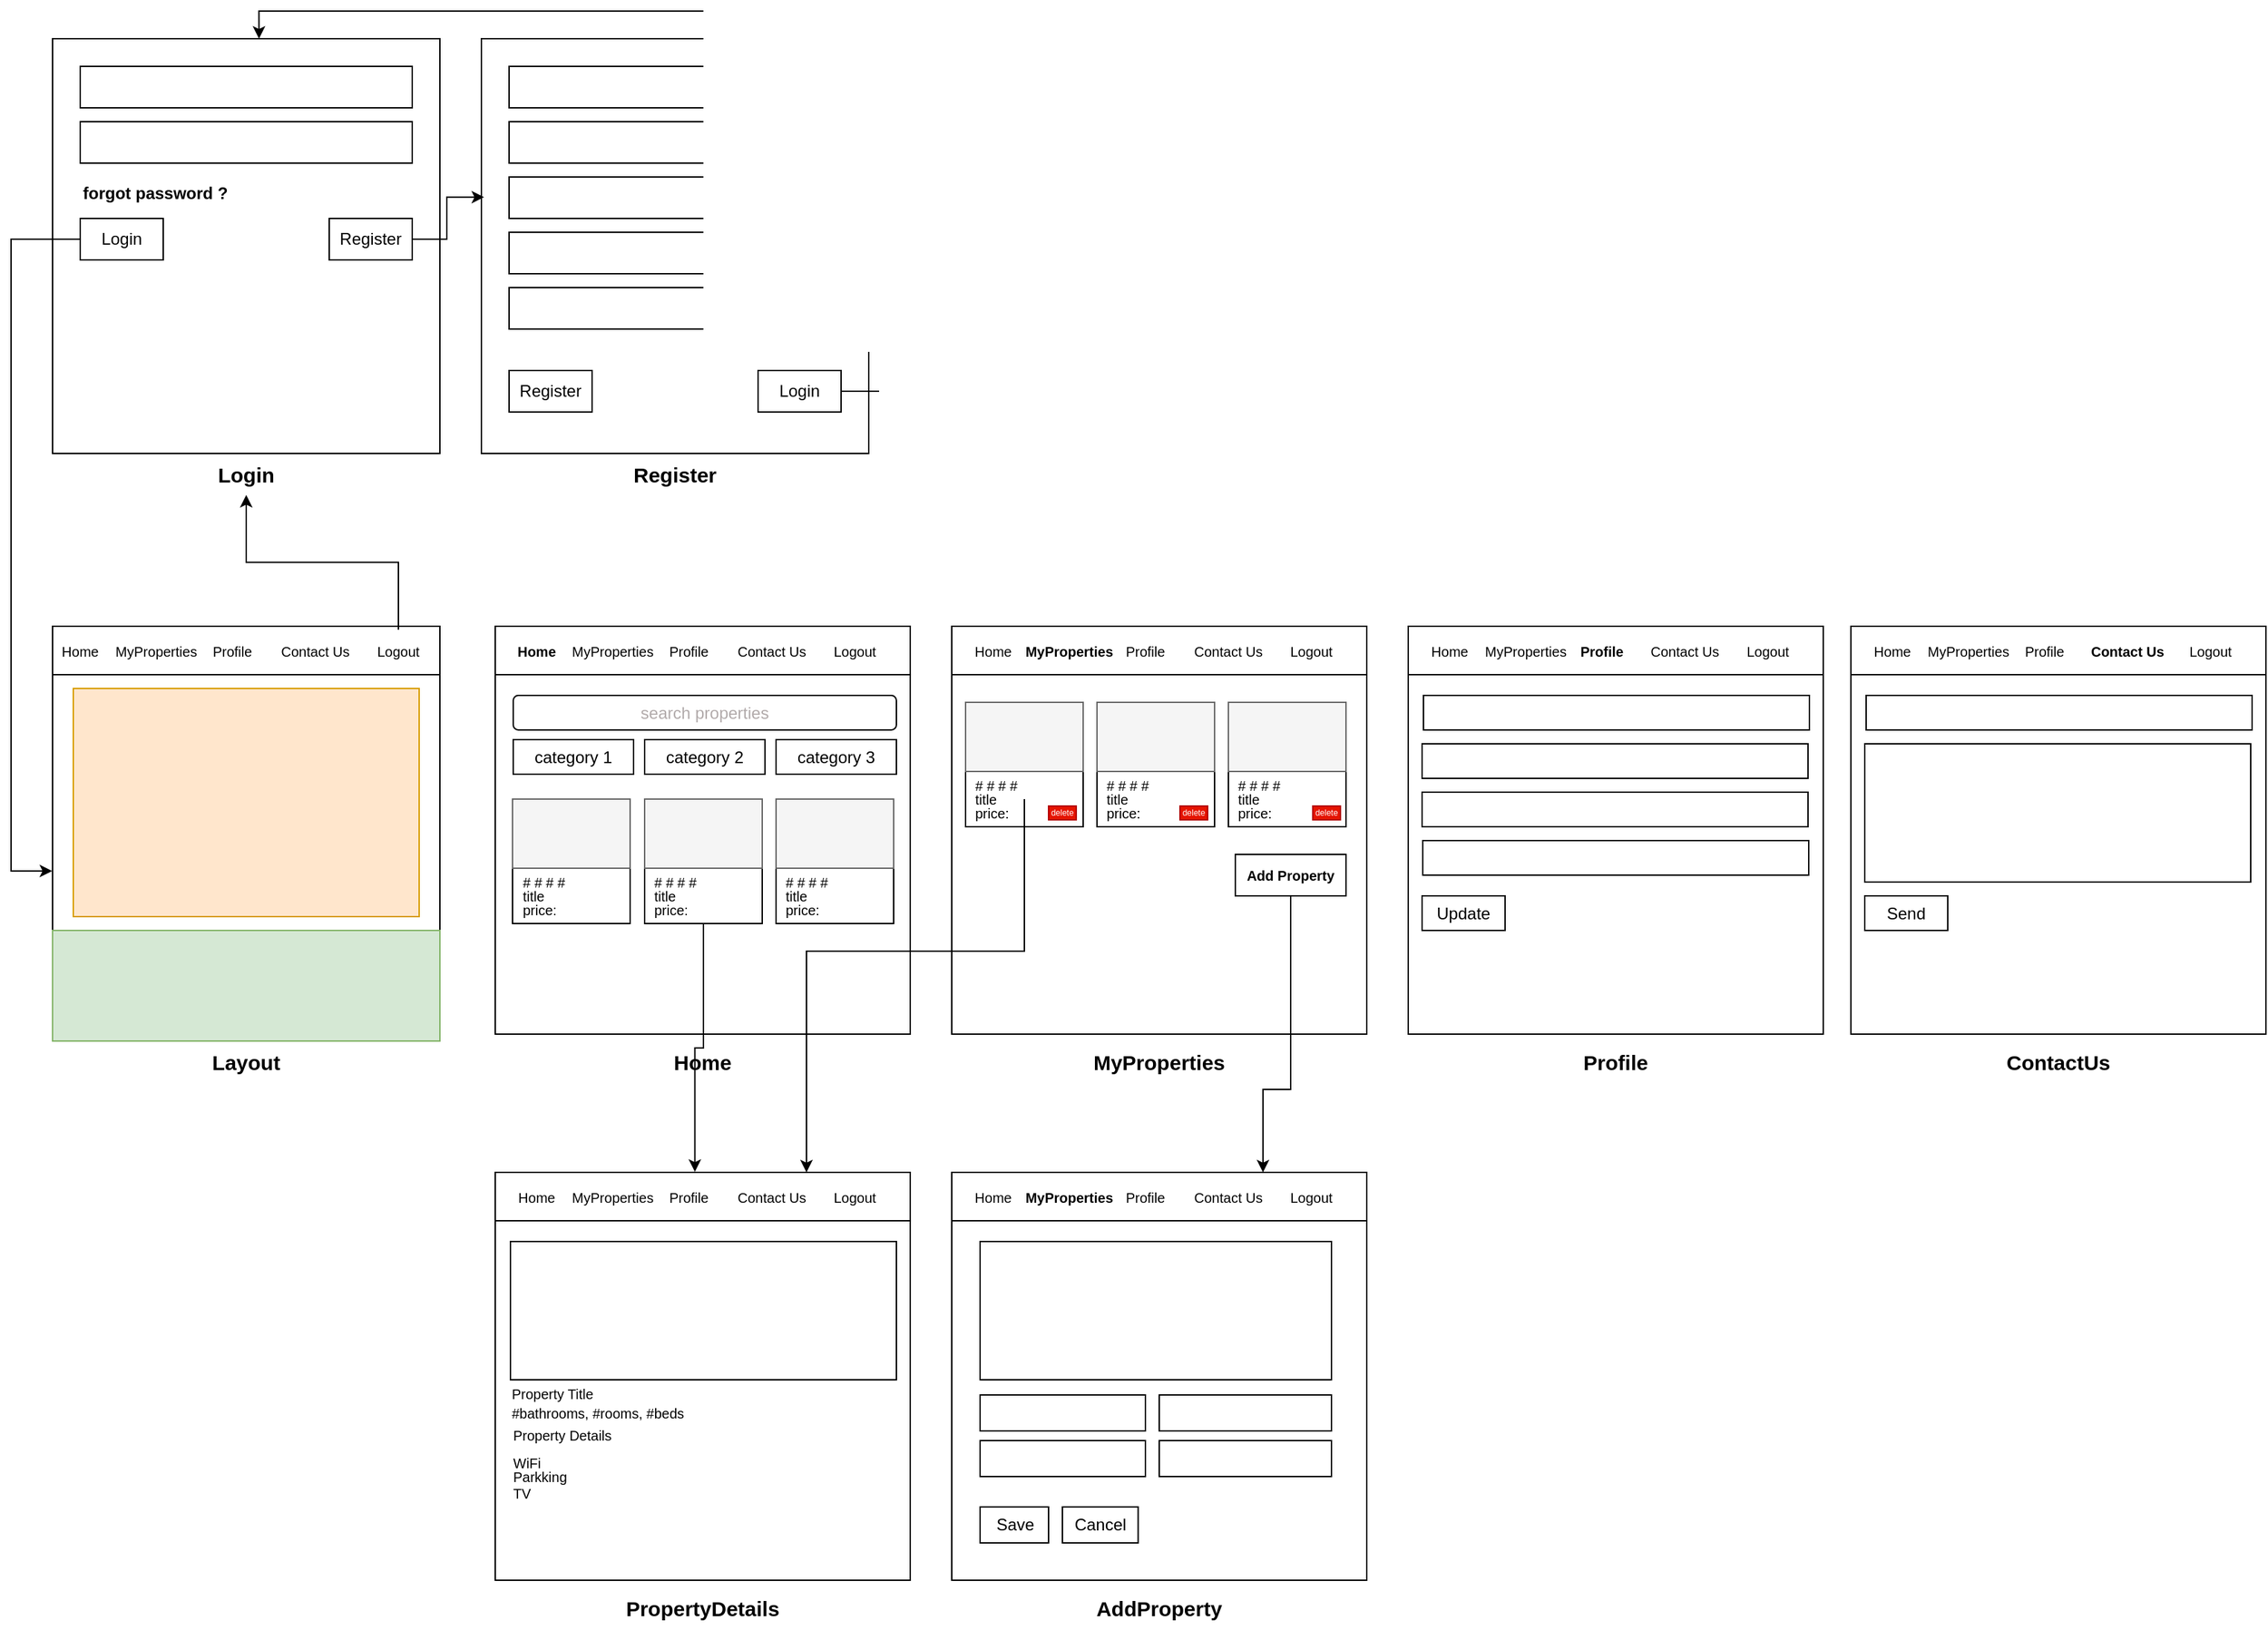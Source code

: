 <mxfile version="25.0.2" pages="2">
  <diagram name="Page-1" id="AyDpVEQpUYll-SA3fNU6">
    <mxGraphModel dx="2070" dy="1370" grid="1" gridSize="10" guides="1" tooltips="1" connect="1" arrows="1" fold="1" page="1" pageScale="1" pageWidth="827" pageHeight="1169" math="0" shadow="0">
      <root>
        <mxCell id="0" />
        <mxCell id="1" parent="0" />
        <mxCell id="_2L9ykSKTUBf5k1eID-E-1" value="" style="rounded=0;whiteSpace=wrap;html=1;" vertex="1" parent="1">
          <mxGeometry x="130" y="160" width="280" height="300" as="geometry" />
        </mxCell>
        <mxCell id="_2L9ykSKTUBf5k1eID-E-2" value="" style="rounded=0;whiteSpace=wrap;html=1;" vertex="1" parent="1">
          <mxGeometry x="150" y="180" width="240" height="30" as="geometry" />
        </mxCell>
        <mxCell id="_2L9ykSKTUBf5k1eID-E-3" value="" style="rounded=0;whiteSpace=wrap;html=1;" vertex="1" parent="1">
          <mxGeometry x="150" y="220" width="240" height="30" as="geometry" />
        </mxCell>
        <mxCell id="_2L9ykSKTUBf5k1eID-E-4" value="Login" style="rounded=0;whiteSpace=wrap;html=1;" vertex="1" parent="1">
          <mxGeometry x="150" y="290" width="60" height="30" as="geometry" />
        </mxCell>
        <mxCell id="_2L9ykSKTUBf5k1eID-E-5" value="Register" style="rounded=0;whiteSpace=wrap;html=1;" vertex="1" parent="1">
          <mxGeometry x="330" y="290" width="60" height="30" as="geometry" />
        </mxCell>
        <mxCell id="_2L9ykSKTUBf5k1eID-E-6" value="Login" style="text;html=1;align=center;verticalAlign=middle;whiteSpace=wrap;rounded=0;fontStyle=1;fontSize=15;" vertex="1" parent="1">
          <mxGeometry x="130" y="460" width="280" height="30" as="geometry" />
        </mxCell>
        <mxCell id="_2L9ykSKTUBf5k1eID-E-7" value="" style="rounded=0;whiteSpace=wrap;html=1;" vertex="1" parent="1">
          <mxGeometry x="440" y="160" width="280" height="300" as="geometry" />
        </mxCell>
        <mxCell id="_2L9ykSKTUBf5k1eID-E-8" value="" style="rounded=0;whiteSpace=wrap;html=1;" vertex="1" parent="1">
          <mxGeometry x="460" y="180" width="240" height="30" as="geometry" />
        </mxCell>
        <mxCell id="_2L9ykSKTUBf5k1eID-E-9" value="" style="rounded=0;whiteSpace=wrap;html=1;" vertex="1" parent="1">
          <mxGeometry x="460" y="220" width="240" height="30" as="geometry" />
        </mxCell>
        <mxCell id="_2L9ykSKTUBf5k1eID-E-10" value="Login" style="rounded=0;whiteSpace=wrap;html=1;" vertex="1" parent="1">
          <mxGeometry x="640" y="400" width="60" height="30" as="geometry" />
        </mxCell>
        <mxCell id="_2L9ykSKTUBf5k1eID-E-11" value="Register" style="rounded=0;whiteSpace=wrap;html=1;" vertex="1" parent="1">
          <mxGeometry x="460" y="400" width="60" height="30" as="geometry" />
        </mxCell>
        <mxCell id="_2L9ykSKTUBf5k1eID-E-12" value="Register" style="text;html=1;align=center;verticalAlign=middle;whiteSpace=wrap;rounded=0;fontStyle=1;fontSize=15;" vertex="1" parent="1">
          <mxGeometry x="440" y="460" width="280" height="30" as="geometry" />
        </mxCell>
        <mxCell id="_2L9ykSKTUBf5k1eID-E-13" value="" style="rounded=0;whiteSpace=wrap;html=1;" vertex="1" parent="1">
          <mxGeometry x="460" y="260" width="240" height="30" as="geometry" />
        </mxCell>
        <mxCell id="_2L9ykSKTUBf5k1eID-E-14" value="" style="rounded=0;whiteSpace=wrap;html=1;" vertex="1" parent="1">
          <mxGeometry x="460" y="300" width="240" height="30" as="geometry" />
        </mxCell>
        <mxCell id="_2L9ykSKTUBf5k1eID-E-15" value="" style="rounded=0;whiteSpace=wrap;html=1;" vertex="1" parent="1">
          <mxGeometry x="460" y="340" width="240" height="30" as="geometry" />
        </mxCell>
        <mxCell id="_2L9ykSKTUBf5k1eID-E-17" style="edgeStyle=orthogonalEdgeStyle;rounded=0;orthogonalLoop=1;jettySize=auto;html=1;entryX=0.007;entryY=0.382;entryDx=0;entryDy=0;entryPerimeter=0;" edge="1" parent="1" source="_2L9ykSKTUBf5k1eID-E-5" target="_2L9ykSKTUBf5k1eID-E-7">
          <mxGeometry relative="1" as="geometry" />
        </mxCell>
        <mxCell id="_2L9ykSKTUBf5k1eID-E-18" style="edgeStyle=orthogonalEdgeStyle;rounded=0;orthogonalLoop=1;jettySize=auto;html=1;entryX=0.533;entryY=0;entryDx=0;entryDy=0;entryPerimeter=0;" edge="1" parent="1" source="_2L9ykSKTUBf5k1eID-E-10" target="_2L9ykSKTUBf5k1eID-E-1">
          <mxGeometry relative="1" as="geometry">
            <Array as="points">
              <mxPoint x="750" y="415" />
              <mxPoint x="750" y="140" />
              <mxPoint x="279" y="140" />
            </Array>
          </mxGeometry>
        </mxCell>
        <mxCell id="_2L9ykSKTUBf5k1eID-E-21" value="" style="rounded=0;whiteSpace=wrap;html=1;" vertex="1" parent="1">
          <mxGeometry x="130" y="585" width="280" height="300" as="geometry" />
        </mxCell>
        <mxCell id="_2L9ykSKTUBf5k1eID-E-26" value="Layout" style="text;html=1;align=center;verticalAlign=middle;whiteSpace=wrap;rounded=0;fontStyle=1;fontSize=15;" vertex="1" parent="1">
          <mxGeometry x="130" y="885" width="280" height="30" as="geometry" />
        </mxCell>
        <mxCell id="_2L9ykSKTUBf5k1eID-E-27" value="" style="rounded=0;whiteSpace=wrap;html=1;" vertex="1" parent="1">
          <mxGeometry x="130" y="585" width="280" height="35" as="geometry" />
        </mxCell>
        <mxCell id="_2L9ykSKTUBf5k1eID-E-28" value="Home" style="text;html=1;align=center;verticalAlign=middle;whiteSpace=wrap;rounded=0;fontSize=10;" vertex="1" parent="1">
          <mxGeometry x="130" y="587.5" width="40" height="30" as="geometry" />
        </mxCell>
        <mxCell id="_2L9ykSKTUBf5k1eID-E-29" value="MyProperties" style="text;html=1;align=center;verticalAlign=middle;whiteSpace=wrap;rounded=0;fontSize=10;" vertex="1" parent="1">
          <mxGeometry x="170" y="587.5" width="70" height="30" as="geometry" />
        </mxCell>
        <mxCell id="_2L9ykSKTUBf5k1eID-E-30" value="Profile" style="text;html=1;align=center;verticalAlign=middle;whiteSpace=wrap;rounded=0;fontSize=10;" vertex="1" parent="1">
          <mxGeometry x="240" y="587.5" width="40" height="30" as="geometry" />
        </mxCell>
        <mxCell id="_2L9ykSKTUBf5k1eID-E-31" value="Contact Us" style="text;html=1;align=center;verticalAlign=middle;whiteSpace=wrap;rounded=0;fontSize=10;" vertex="1" parent="1">
          <mxGeometry x="290" y="587.5" width="60" height="30" as="geometry" />
        </mxCell>
        <mxCell id="_2L9ykSKTUBf5k1eID-E-193" style="edgeStyle=orthogonalEdgeStyle;rounded=0;orthogonalLoop=1;jettySize=auto;html=1;" edge="1" parent="1" source="_2L9ykSKTUBf5k1eID-E-32" target="_2L9ykSKTUBf5k1eID-E-6">
          <mxGeometry relative="1" as="geometry" />
        </mxCell>
        <mxCell id="_2L9ykSKTUBf5k1eID-E-32" value="Logout" style="text;html=1;align=center;verticalAlign=middle;whiteSpace=wrap;rounded=0;fontSize=10;" vertex="1" parent="1">
          <mxGeometry x="350" y="587.5" width="60" height="30" as="geometry" />
        </mxCell>
        <mxCell id="_2L9ykSKTUBf5k1eID-E-33" value="" style="rounded=0;whiteSpace=wrap;html=1;" vertex="1" parent="1">
          <mxGeometry x="450" y="587.5" width="300" height="292.5" as="geometry" />
        </mxCell>
        <mxCell id="_2L9ykSKTUBf5k1eID-E-34" value="Home" style="text;html=1;align=center;verticalAlign=middle;whiteSpace=wrap;rounded=0;fontStyle=1;fontSize=15;" vertex="1" parent="1">
          <mxGeometry x="450" y="885" width="300" height="30" as="geometry" />
        </mxCell>
        <mxCell id="_2L9ykSKTUBf5k1eID-E-35" value="" style="rounded=0;whiteSpace=wrap;html=1;" vertex="1" parent="1">
          <mxGeometry x="450" y="585" width="300" height="35" as="geometry" />
        </mxCell>
        <mxCell id="_2L9ykSKTUBf5k1eID-E-36" value="Home" style="text;html=1;align=center;verticalAlign=middle;whiteSpace=wrap;rounded=0;fontSize=10;fontStyle=1" vertex="1" parent="1">
          <mxGeometry x="460" y="587.5" width="40" height="30" as="geometry" />
        </mxCell>
        <mxCell id="_2L9ykSKTUBf5k1eID-E-37" value="MyProperties" style="text;html=1;align=center;verticalAlign=middle;whiteSpace=wrap;rounded=0;fontSize=10;" vertex="1" parent="1">
          <mxGeometry x="500" y="587.5" width="70" height="30" as="geometry" />
        </mxCell>
        <mxCell id="_2L9ykSKTUBf5k1eID-E-38" value="Profile" style="text;html=1;align=center;verticalAlign=middle;whiteSpace=wrap;rounded=0;fontSize=10;" vertex="1" parent="1">
          <mxGeometry x="570" y="587.5" width="40" height="30" as="geometry" />
        </mxCell>
        <mxCell id="_2L9ykSKTUBf5k1eID-E-39" value="Contact Us" style="text;html=1;align=center;verticalAlign=middle;whiteSpace=wrap;rounded=0;fontSize=10;" vertex="1" parent="1">
          <mxGeometry x="620" y="587.5" width="60" height="30" as="geometry" />
        </mxCell>
        <mxCell id="_2L9ykSKTUBf5k1eID-E-40" value="Logout" style="text;html=1;align=center;verticalAlign=middle;whiteSpace=wrap;rounded=0;fontSize=10;" vertex="1" parent="1">
          <mxGeometry x="680" y="587.5" width="60" height="30" as="geometry" />
        </mxCell>
        <mxCell id="_2L9ykSKTUBf5k1eID-E-51" value="" style="group" vertex="1" connectable="0" parent="1">
          <mxGeometry x="462.5" y="710" width="85" height="90" as="geometry" />
        </mxCell>
        <mxCell id="_2L9ykSKTUBf5k1eID-E-41" value="" style="rounded=0;whiteSpace=wrap;html=1;" vertex="1" parent="_2L9ykSKTUBf5k1eID-E-51">
          <mxGeometry width="85" height="90" as="geometry" />
        </mxCell>
        <mxCell id="_2L9ykSKTUBf5k1eID-E-42" value="" style="rounded=0;whiteSpace=wrap;html=1;fillColor=#f5f5f5;fontColor=#333333;strokeColor=#666666;" vertex="1" parent="_2L9ykSKTUBf5k1eID-E-51">
          <mxGeometry width="85" height="50" as="geometry" />
        </mxCell>
        <mxCell id="_2L9ykSKTUBf5k1eID-E-43" value="title" style="text;html=1;align=left;verticalAlign=middle;whiteSpace=wrap;rounded=0;fontSize=10;" vertex="1" parent="_2L9ykSKTUBf5k1eID-E-51">
          <mxGeometry x="5" y="60" width="75" height="20" as="geometry" />
        </mxCell>
        <mxCell id="_2L9ykSKTUBf5k1eID-E-44" value="price:&amp;nbsp;" style="text;html=1;align=left;verticalAlign=middle;whiteSpace=wrap;rounded=0;fontSize=10;" vertex="1" parent="_2L9ykSKTUBf5k1eID-E-51">
          <mxGeometry x="5" y="70" width="75" height="20" as="geometry" />
        </mxCell>
        <mxCell id="_2L9ykSKTUBf5k1eID-E-46" value="# # # #" style="text;html=1;align=left;verticalAlign=middle;whiteSpace=wrap;rounded=0;fontSize=10;" vertex="1" parent="_2L9ykSKTUBf5k1eID-E-51">
          <mxGeometry x="5" y="50" width="75" height="20" as="geometry" />
        </mxCell>
        <mxCell id="_2L9ykSKTUBf5k1eID-E-52" value="" style="group" vertex="1" connectable="0" parent="1">
          <mxGeometry x="558" y="710" width="85" height="90" as="geometry" />
        </mxCell>
        <mxCell id="_2L9ykSKTUBf5k1eID-E-53" value="" style="rounded=0;whiteSpace=wrap;html=1;" vertex="1" parent="_2L9ykSKTUBf5k1eID-E-52">
          <mxGeometry width="85" height="90" as="geometry" />
        </mxCell>
        <mxCell id="_2L9ykSKTUBf5k1eID-E-54" value="" style="rounded=0;whiteSpace=wrap;html=1;fillColor=#f5f5f5;fontColor=#333333;strokeColor=#666666;" vertex="1" parent="_2L9ykSKTUBf5k1eID-E-52">
          <mxGeometry width="85" height="50" as="geometry" />
        </mxCell>
        <mxCell id="_2L9ykSKTUBf5k1eID-E-55" value="title" style="text;html=1;align=left;verticalAlign=middle;whiteSpace=wrap;rounded=0;fontSize=10;" vertex="1" parent="_2L9ykSKTUBf5k1eID-E-52">
          <mxGeometry x="5" y="60" width="75" height="20" as="geometry" />
        </mxCell>
        <mxCell id="_2L9ykSKTUBf5k1eID-E-56" value="price:&amp;nbsp;" style="text;html=1;align=left;verticalAlign=middle;whiteSpace=wrap;rounded=0;fontSize=10;" vertex="1" parent="_2L9ykSKTUBf5k1eID-E-52">
          <mxGeometry x="5" y="70" width="75" height="20" as="geometry" />
        </mxCell>
        <mxCell id="_2L9ykSKTUBf5k1eID-E-57" value="# # # #" style="text;html=1;align=left;verticalAlign=middle;whiteSpace=wrap;rounded=0;fontSize=10;" vertex="1" parent="_2L9ykSKTUBf5k1eID-E-52">
          <mxGeometry x="5" y="50" width="75" height="20" as="geometry" />
        </mxCell>
        <mxCell id="_2L9ykSKTUBf5k1eID-E-58" value="" style="group" vertex="1" connectable="0" parent="1">
          <mxGeometry x="653" y="710" width="85" height="90" as="geometry" />
        </mxCell>
        <mxCell id="_2L9ykSKTUBf5k1eID-E-59" value="" style="rounded=0;whiteSpace=wrap;html=1;" vertex="1" parent="_2L9ykSKTUBf5k1eID-E-58">
          <mxGeometry width="85" height="90" as="geometry" />
        </mxCell>
        <mxCell id="_2L9ykSKTUBf5k1eID-E-60" value="" style="rounded=0;whiteSpace=wrap;html=1;fillColor=#f5f5f5;fontColor=#333333;strokeColor=#666666;" vertex="1" parent="_2L9ykSKTUBf5k1eID-E-58">
          <mxGeometry width="85" height="50" as="geometry" />
        </mxCell>
        <mxCell id="_2L9ykSKTUBf5k1eID-E-61" value="title" style="text;html=1;align=left;verticalAlign=middle;whiteSpace=wrap;rounded=0;fontSize=10;" vertex="1" parent="_2L9ykSKTUBf5k1eID-E-58">
          <mxGeometry x="5" y="60" width="75" height="20" as="geometry" />
        </mxCell>
        <mxCell id="_2L9ykSKTUBf5k1eID-E-62" value="price:&amp;nbsp;" style="text;html=1;align=left;verticalAlign=middle;whiteSpace=wrap;rounded=0;fontSize=10;" vertex="1" parent="_2L9ykSKTUBf5k1eID-E-58">
          <mxGeometry x="5" y="70" width="75" height="20" as="geometry" />
        </mxCell>
        <mxCell id="_2L9ykSKTUBf5k1eID-E-63" value="# # # #" style="text;html=1;align=left;verticalAlign=middle;whiteSpace=wrap;rounded=0;fontSize=10;" vertex="1" parent="_2L9ykSKTUBf5k1eID-E-58">
          <mxGeometry x="5" y="50" width="75" height="20" as="geometry" />
        </mxCell>
        <mxCell id="_2L9ykSKTUBf5k1eID-E-64" value="" style="rounded=0;whiteSpace=wrap;html=1;" vertex="1" parent="1">
          <mxGeometry x="780" y="587.5" width="300" height="292.5" as="geometry" />
        </mxCell>
        <mxCell id="_2L9ykSKTUBf5k1eID-E-65" value="MyProperties" style="text;html=1;align=center;verticalAlign=middle;whiteSpace=wrap;rounded=0;fontStyle=1;fontSize=15;" vertex="1" parent="1">
          <mxGeometry x="780" y="885" width="300" height="30" as="geometry" />
        </mxCell>
        <mxCell id="_2L9ykSKTUBf5k1eID-E-66" value="" style="rounded=0;whiteSpace=wrap;html=1;" vertex="1" parent="1">
          <mxGeometry x="780" y="585" width="300" height="35" as="geometry" />
        </mxCell>
        <mxCell id="_2L9ykSKTUBf5k1eID-E-67" value="Home" style="text;html=1;align=center;verticalAlign=middle;whiteSpace=wrap;rounded=0;fontSize=10;fontStyle=0" vertex="1" parent="1">
          <mxGeometry x="790" y="587.5" width="40" height="30" as="geometry" />
        </mxCell>
        <mxCell id="_2L9ykSKTUBf5k1eID-E-68" value="MyProperties" style="text;html=1;align=center;verticalAlign=middle;whiteSpace=wrap;rounded=0;fontSize=10;fontStyle=1" vertex="1" parent="1">
          <mxGeometry x="830" y="587.5" width="70" height="30" as="geometry" />
        </mxCell>
        <mxCell id="_2L9ykSKTUBf5k1eID-E-69" value="Profile" style="text;html=1;align=center;verticalAlign=middle;whiteSpace=wrap;rounded=0;fontSize=10;" vertex="1" parent="1">
          <mxGeometry x="900" y="587.5" width="40" height="30" as="geometry" />
        </mxCell>
        <mxCell id="_2L9ykSKTUBf5k1eID-E-70" value="Contact Us" style="text;html=1;align=center;verticalAlign=middle;whiteSpace=wrap;rounded=0;fontSize=10;" vertex="1" parent="1">
          <mxGeometry x="950" y="587.5" width="60" height="30" as="geometry" />
        </mxCell>
        <mxCell id="_2L9ykSKTUBf5k1eID-E-71" value="Logout" style="text;html=1;align=center;verticalAlign=middle;whiteSpace=wrap;rounded=0;fontSize=10;" vertex="1" parent="1">
          <mxGeometry x="1010" y="587.5" width="60" height="30" as="geometry" />
        </mxCell>
        <mxCell id="_2L9ykSKTUBf5k1eID-E-72" value="" style="group" vertex="1" connectable="0" parent="1">
          <mxGeometry x="790" y="640" width="85" height="90" as="geometry" />
        </mxCell>
        <mxCell id="_2L9ykSKTUBf5k1eID-E-73" value="" style="rounded=0;whiteSpace=wrap;html=1;" vertex="1" parent="_2L9ykSKTUBf5k1eID-E-72">
          <mxGeometry width="85" height="90" as="geometry" />
        </mxCell>
        <mxCell id="_2L9ykSKTUBf5k1eID-E-74" value="" style="rounded=0;whiteSpace=wrap;html=1;fillColor=#f5f5f5;fontColor=#333333;strokeColor=#666666;" vertex="1" parent="_2L9ykSKTUBf5k1eID-E-72">
          <mxGeometry width="85" height="50" as="geometry" />
        </mxCell>
        <mxCell id="_2L9ykSKTUBf5k1eID-E-75" value="title" style="text;html=1;align=left;verticalAlign=middle;whiteSpace=wrap;rounded=0;fontSize=10;" vertex="1" parent="_2L9ykSKTUBf5k1eID-E-72">
          <mxGeometry x="5" y="60" width="75" height="20" as="geometry" />
        </mxCell>
        <mxCell id="_2L9ykSKTUBf5k1eID-E-76" value="price:&amp;nbsp;" style="text;html=1;align=left;verticalAlign=middle;whiteSpace=wrap;rounded=0;fontSize=10;" vertex="1" parent="_2L9ykSKTUBf5k1eID-E-72">
          <mxGeometry x="5" y="70" width="75" height="20" as="geometry" />
        </mxCell>
        <mxCell id="_2L9ykSKTUBf5k1eID-E-77" value="# # # #" style="text;html=1;align=left;verticalAlign=middle;whiteSpace=wrap;rounded=0;fontSize=10;" vertex="1" parent="_2L9ykSKTUBf5k1eID-E-72">
          <mxGeometry x="5" y="50" width="75" height="20" as="geometry" />
        </mxCell>
        <mxCell id="_2L9ykSKTUBf5k1eID-E-197" value="delete" style="rounded=0;whiteSpace=wrap;html=1;fillColor=#e51400;fontColor=#ffffff;strokeColor=#B20000;fontSize=6;" vertex="1" parent="_2L9ykSKTUBf5k1eID-E-72">
          <mxGeometry x="60" y="75" width="20" height="10" as="geometry" />
        </mxCell>
        <mxCell id="_2L9ykSKTUBf5k1eID-E-78" value="" style="group" vertex="1" connectable="0" parent="1">
          <mxGeometry x="885" y="640" width="85" height="90" as="geometry" />
        </mxCell>
        <mxCell id="_2L9ykSKTUBf5k1eID-E-79" value="" style="rounded=0;whiteSpace=wrap;html=1;" vertex="1" parent="_2L9ykSKTUBf5k1eID-E-78">
          <mxGeometry width="85" height="90" as="geometry" />
        </mxCell>
        <mxCell id="_2L9ykSKTUBf5k1eID-E-80" value="" style="rounded=0;whiteSpace=wrap;html=1;fillColor=#f5f5f5;fontColor=#333333;strokeColor=#666666;" vertex="1" parent="_2L9ykSKTUBf5k1eID-E-78">
          <mxGeometry width="85" height="50" as="geometry" />
        </mxCell>
        <mxCell id="_2L9ykSKTUBf5k1eID-E-81" value="title" style="text;html=1;align=left;verticalAlign=middle;whiteSpace=wrap;rounded=0;fontSize=10;" vertex="1" parent="_2L9ykSKTUBf5k1eID-E-78">
          <mxGeometry x="5" y="60" width="75" height="20" as="geometry" />
        </mxCell>
        <mxCell id="_2L9ykSKTUBf5k1eID-E-82" value="price:&amp;nbsp;" style="text;html=1;align=left;verticalAlign=middle;whiteSpace=wrap;rounded=0;fontSize=10;" vertex="1" parent="_2L9ykSKTUBf5k1eID-E-78">
          <mxGeometry x="5" y="70" width="75" height="20" as="geometry" />
        </mxCell>
        <mxCell id="_2L9ykSKTUBf5k1eID-E-83" value="# # # #" style="text;html=1;align=left;verticalAlign=middle;whiteSpace=wrap;rounded=0;fontSize=10;" vertex="1" parent="_2L9ykSKTUBf5k1eID-E-78">
          <mxGeometry x="5" y="50" width="75" height="20" as="geometry" />
        </mxCell>
        <mxCell id="_2L9ykSKTUBf5k1eID-E-198" value="delete" style="rounded=0;whiteSpace=wrap;html=1;fillColor=#e51400;fontColor=#ffffff;strokeColor=#B20000;fontSize=6;" vertex="1" parent="_2L9ykSKTUBf5k1eID-E-78">
          <mxGeometry x="60" y="75" width="20" height="10" as="geometry" />
        </mxCell>
        <mxCell id="_2L9ykSKTUBf5k1eID-E-84" value="" style="group" vertex="1" connectable="0" parent="1">
          <mxGeometry x="980" y="640" width="85" height="90" as="geometry" />
        </mxCell>
        <mxCell id="_2L9ykSKTUBf5k1eID-E-85" value="" style="rounded=0;whiteSpace=wrap;html=1;" vertex="1" parent="_2L9ykSKTUBf5k1eID-E-84">
          <mxGeometry width="85" height="90" as="geometry" />
        </mxCell>
        <mxCell id="_2L9ykSKTUBf5k1eID-E-86" value="" style="rounded=0;whiteSpace=wrap;html=1;fillColor=#f5f5f5;fontColor=#333333;strokeColor=#666666;" vertex="1" parent="_2L9ykSKTUBf5k1eID-E-84">
          <mxGeometry width="85" height="50" as="geometry" />
        </mxCell>
        <mxCell id="_2L9ykSKTUBf5k1eID-E-87" value="title" style="text;html=1;align=left;verticalAlign=middle;whiteSpace=wrap;rounded=0;fontSize=10;" vertex="1" parent="_2L9ykSKTUBf5k1eID-E-84">
          <mxGeometry x="5" y="60" width="75" height="20" as="geometry" />
        </mxCell>
        <mxCell id="_2L9ykSKTUBf5k1eID-E-88" value="price:&amp;nbsp;" style="text;html=1;align=left;verticalAlign=middle;whiteSpace=wrap;rounded=0;fontSize=10;" vertex="1" parent="_2L9ykSKTUBf5k1eID-E-84">
          <mxGeometry x="5" y="70" width="75" height="20" as="geometry" />
        </mxCell>
        <mxCell id="_2L9ykSKTUBf5k1eID-E-89" value="# # # #" style="text;html=1;align=left;verticalAlign=middle;whiteSpace=wrap;rounded=0;fontSize=10;" vertex="1" parent="_2L9ykSKTUBf5k1eID-E-84">
          <mxGeometry x="5" y="50" width="75" height="20" as="geometry" />
        </mxCell>
        <mxCell id="_2L9ykSKTUBf5k1eID-E-199" value="delete" style="rounded=0;whiteSpace=wrap;html=1;fillColor=#e51400;fontColor=#ffffff;strokeColor=#B20000;fontSize=6;" vertex="1" parent="_2L9ykSKTUBf5k1eID-E-84">
          <mxGeometry x="61" y="75" width="20" height="10" as="geometry" />
        </mxCell>
        <mxCell id="_2L9ykSKTUBf5k1eID-E-191" style="edgeStyle=orthogonalEdgeStyle;rounded=0;orthogonalLoop=1;jettySize=auto;html=1;entryX=0.75;entryY=0;entryDx=0;entryDy=0;" edge="1" parent="1" source="_2L9ykSKTUBf5k1eID-E-90" target="_2L9ykSKTUBf5k1eID-E-156">
          <mxGeometry relative="1" as="geometry">
            <Array as="points">
              <mxPoint x="1025" y="920" />
              <mxPoint x="1005" y="920" />
            </Array>
          </mxGeometry>
        </mxCell>
        <mxCell id="_2L9ykSKTUBf5k1eID-E-90" value="Add Property" style="rounded=0;whiteSpace=wrap;html=1;fontStyle=1;fontSize=10;" vertex="1" parent="1">
          <mxGeometry x="985" y="750" width="80" height="30" as="geometry" />
        </mxCell>
        <mxCell id="_2L9ykSKTUBf5k1eID-E-91" value="" style="rounded=0;whiteSpace=wrap;html=1;" vertex="1" parent="1">
          <mxGeometry x="1110" y="587.5" width="300" height="292.5" as="geometry" />
        </mxCell>
        <mxCell id="_2L9ykSKTUBf5k1eID-E-92" value="Profile" style="text;html=1;align=center;verticalAlign=middle;whiteSpace=wrap;rounded=0;fontStyle=1;fontSize=15;" vertex="1" parent="1">
          <mxGeometry x="1110" y="885" width="300" height="30" as="geometry" />
        </mxCell>
        <mxCell id="_2L9ykSKTUBf5k1eID-E-93" value="" style="rounded=0;whiteSpace=wrap;html=1;" vertex="1" parent="1">
          <mxGeometry x="1110" y="585" width="300" height="35" as="geometry" />
        </mxCell>
        <mxCell id="_2L9ykSKTUBf5k1eID-E-94" value="Home" style="text;html=1;align=center;verticalAlign=middle;whiteSpace=wrap;rounded=0;fontSize=10;fontStyle=0" vertex="1" parent="1">
          <mxGeometry x="1120" y="587.5" width="40" height="30" as="geometry" />
        </mxCell>
        <mxCell id="_2L9ykSKTUBf5k1eID-E-95" value="MyProperties" style="text;html=1;align=center;verticalAlign=middle;whiteSpace=wrap;rounded=0;fontSize=10;" vertex="1" parent="1">
          <mxGeometry x="1160" y="587.5" width="70" height="30" as="geometry" />
        </mxCell>
        <mxCell id="_2L9ykSKTUBf5k1eID-E-96" value="Profile" style="text;html=1;align=center;verticalAlign=middle;whiteSpace=wrap;rounded=0;fontSize=10;fontStyle=1" vertex="1" parent="1">
          <mxGeometry x="1230" y="587.5" width="40" height="30" as="geometry" />
        </mxCell>
        <mxCell id="_2L9ykSKTUBf5k1eID-E-97" value="Contact Us" style="text;html=1;align=center;verticalAlign=middle;whiteSpace=wrap;rounded=0;fontSize=10;" vertex="1" parent="1">
          <mxGeometry x="1280" y="587.5" width="60" height="30" as="geometry" />
        </mxCell>
        <mxCell id="_2L9ykSKTUBf5k1eID-E-98" value="Logout" style="text;html=1;align=center;verticalAlign=middle;whiteSpace=wrap;rounded=0;fontSize=10;" vertex="1" parent="1">
          <mxGeometry x="1340" y="587.5" width="60" height="30" as="geometry" />
        </mxCell>
        <mxCell id="_2L9ykSKTUBf5k1eID-E-117" value="" style="rounded=0;whiteSpace=wrap;html=1;" vertex="1" parent="1">
          <mxGeometry x="1121" y="635" width="279" height="25" as="geometry" />
        </mxCell>
        <mxCell id="_2L9ykSKTUBf5k1eID-E-118" value="" style="rounded=0;whiteSpace=wrap;html=1;" vertex="1" parent="1">
          <mxGeometry x="1120" y="670" width="279" height="25" as="geometry" />
        </mxCell>
        <mxCell id="_2L9ykSKTUBf5k1eID-E-119" value="" style="rounded=0;whiteSpace=wrap;html=1;" vertex="1" parent="1">
          <mxGeometry x="1120" y="705" width="279" height="25" as="geometry" />
        </mxCell>
        <mxCell id="_2L9ykSKTUBf5k1eID-E-120" value="" style="rounded=0;whiteSpace=wrap;html=1;" vertex="1" parent="1">
          <mxGeometry x="1120.5" y="740" width="279" height="25" as="geometry" />
        </mxCell>
        <mxCell id="_2L9ykSKTUBf5k1eID-E-121" value="Update" style="rounded=0;whiteSpace=wrap;html=1;" vertex="1" parent="1">
          <mxGeometry x="1120" y="780" width="60" height="25" as="geometry" />
        </mxCell>
        <mxCell id="_2L9ykSKTUBf5k1eID-E-122" value="" style="rounded=0;whiteSpace=wrap;html=1;" vertex="1" parent="1">
          <mxGeometry x="1430" y="587.5" width="300" height="292.5" as="geometry" />
        </mxCell>
        <mxCell id="_2L9ykSKTUBf5k1eID-E-123" value="ContactUs" style="text;html=1;align=center;verticalAlign=middle;whiteSpace=wrap;rounded=0;fontStyle=1;fontSize=15;" vertex="1" parent="1">
          <mxGeometry x="1430" y="885" width="300" height="30" as="geometry" />
        </mxCell>
        <mxCell id="_2L9ykSKTUBf5k1eID-E-124" value="" style="rounded=0;whiteSpace=wrap;html=1;" vertex="1" parent="1">
          <mxGeometry x="1430" y="585" width="300" height="35" as="geometry" />
        </mxCell>
        <mxCell id="_2L9ykSKTUBf5k1eID-E-125" value="Home" style="text;html=1;align=center;verticalAlign=middle;whiteSpace=wrap;rounded=0;fontSize=10;fontStyle=0" vertex="1" parent="1">
          <mxGeometry x="1440" y="587.5" width="40" height="30" as="geometry" />
        </mxCell>
        <mxCell id="_2L9ykSKTUBf5k1eID-E-126" value="MyProperties" style="text;html=1;align=center;verticalAlign=middle;whiteSpace=wrap;rounded=0;fontSize=10;" vertex="1" parent="1">
          <mxGeometry x="1480" y="587.5" width="70" height="30" as="geometry" />
        </mxCell>
        <mxCell id="_2L9ykSKTUBf5k1eID-E-127" value="Profile" style="text;html=1;align=center;verticalAlign=middle;whiteSpace=wrap;rounded=0;fontSize=10;fontStyle=0" vertex="1" parent="1">
          <mxGeometry x="1550" y="587.5" width="40" height="30" as="geometry" />
        </mxCell>
        <mxCell id="_2L9ykSKTUBf5k1eID-E-128" value="Contact Us" style="text;html=1;align=center;verticalAlign=middle;whiteSpace=wrap;rounded=0;fontSize=10;fontStyle=1" vertex="1" parent="1">
          <mxGeometry x="1600" y="587.5" width="60" height="30" as="geometry" />
        </mxCell>
        <mxCell id="_2L9ykSKTUBf5k1eID-E-129" value="Logout" style="text;html=1;align=center;verticalAlign=middle;whiteSpace=wrap;rounded=0;fontSize=10;" vertex="1" parent="1">
          <mxGeometry x="1660" y="587.5" width="60" height="30" as="geometry" />
        </mxCell>
        <mxCell id="_2L9ykSKTUBf5k1eID-E-130" value="" style="rounded=0;whiteSpace=wrap;html=1;" vertex="1" parent="1">
          <mxGeometry x="1441" y="635" width="279" height="25" as="geometry" />
        </mxCell>
        <mxCell id="_2L9ykSKTUBf5k1eID-E-131" value="" style="rounded=0;whiteSpace=wrap;html=1;" vertex="1" parent="1">
          <mxGeometry x="1440" y="670" width="279" height="100" as="geometry" />
        </mxCell>
        <mxCell id="_2L9ykSKTUBf5k1eID-E-134" value="Send" style="rounded=0;whiteSpace=wrap;html=1;" vertex="1" parent="1">
          <mxGeometry x="1440" y="780" width="60" height="25" as="geometry" />
        </mxCell>
        <mxCell id="_2L9ykSKTUBf5k1eID-E-135" value="" style="rounded=0;whiteSpace=wrap;html=1;" vertex="1" parent="1">
          <mxGeometry x="450" y="982.5" width="300" height="292.5" as="geometry" />
        </mxCell>
        <mxCell id="_2L9ykSKTUBf5k1eID-E-136" value="PropertyDetails" style="text;html=1;align=center;verticalAlign=middle;whiteSpace=wrap;rounded=0;fontStyle=1;fontSize=15;" vertex="1" parent="1">
          <mxGeometry x="450" y="1280" width="300" height="30" as="geometry" />
        </mxCell>
        <mxCell id="_2L9ykSKTUBf5k1eID-E-137" value="" style="rounded=0;whiteSpace=wrap;html=1;" vertex="1" parent="1">
          <mxGeometry x="450" y="980" width="300" height="35" as="geometry" />
        </mxCell>
        <mxCell id="_2L9ykSKTUBf5k1eID-E-138" value="Home" style="text;html=1;align=center;verticalAlign=middle;whiteSpace=wrap;rounded=0;fontSize=10;fontStyle=0" vertex="1" parent="1">
          <mxGeometry x="460" y="982.5" width="40" height="30" as="geometry" />
        </mxCell>
        <mxCell id="_2L9ykSKTUBf5k1eID-E-139" value="MyProperties" style="text;html=1;align=center;verticalAlign=middle;whiteSpace=wrap;rounded=0;fontSize=10;" vertex="1" parent="1">
          <mxGeometry x="500" y="982.5" width="70" height="30" as="geometry" />
        </mxCell>
        <mxCell id="_2L9ykSKTUBf5k1eID-E-140" value="Profile" style="text;html=1;align=center;verticalAlign=middle;whiteSpace=wrap;rounded=0;fontSize=10;fontStyle=0" vertex="1" parent="1">
          <mxGeometry x="570" y="982.5" width="40" height="30" as="geometry" />
        </mxCell>
        <mxCell id="_2L9ykSKTUBf5k1eID-E-141" value="Contact Us" style="text;html=1;align=center;verticalAlign=middle;whiteSpace=wrap;rounded=0;fontSize=10;" vertex="1" parent="1">
          <mxGeometry x="620" y="982.5" width="60" height="30" as="geometry" />
        </mxCell>
        <mxCell id="_2L9ykSKTUBf5k1eID-E-142" value="Logout" style="text;html=1;align=center;verticalAlign=middle;whiteSpace=wrap;rounded=0;fontSize=10;" vertex="1" parent="1">
          <mxGeometry x="680" y="982.5" width="60" height="30" as="geometry" />
        </mxCell>
        <mxCell id="_2L9ykSKTUBf5k1eID-E-143" value="" style="rounded=0;whiteSpace=wrap;html=1;" vertex="1" parent="1">
          <mxGeometry x="461" y="1030" width="279" height="100" as="geometry" />
        </mxCell>
        <mxCell id="_2L9ykSKTUBf5k1eID-E-148" value="Property Title" style="text;html=1;align=left;verticalAlign=middle;whiteSpace=wrap;rounded=0;fontSize=10;fontStyle=0" vertex="1" parent="1">
          <mxGeometry x="460" y="1130" width="280" height="20" as="geometry" />
        </mxCell>
        <mxCell id="_2L9ykSKTUBf5k1eID-E-149" value="#bathrooms, #rooms, #beds" style="text;html=1;align=left;verticalAlign=middle;whiteSpace=wrap;rounded=0;fontSize=10;fontStyle=0" vertex="1" parent="1">
          <mxGeometry x="459.5" y="1144" width="280" height="20" as="geometry" />
        </mxCell>
        <mxCell id="_2L9ykSKTUBf5k1eID-E-150" value="Property Details" style="text;html=1;align=left;verticalAlign=middle;whiteSpace=wrap;rounded=0;fontSize=10;fontStyle=0" vertex="1" parent="1">
          <mxGeometry x="461" y="1160" width="280" height="20" as="geometry" />
        </mxCell>
        <mxCell id="_2L9ykSKTUBf5k1eID-E-151" value="WiFi" style="text;html=1;align=left;verticalAlign=middle;whiteSpace=wrap;rounded=0;fontSize=10;fontStyle=0" vertex="1" parent="1">
          <mxGeometry x="461" y="1180" width="39" height="20" as="geometry" />
        </mxCell>
        <mxCell id="_2L9ykSKTUBf5k1eID-E-152" value="Parkking" style="text;html=1;align=left;verticalAlign=middle;whiteSpace=wrap;rounded=0;fontSize=10;fontStyle=0" vertex="1" parent="1">
          <mxGeometry x="461" y="1190" width="39" height="20" as="geometry" />
        </mxCell>
        <mxCell id="_2L9ykSKTUBf5k1eID-E-153" value="TV" style="text;html=1;align=left;verticalAlign=middle;whiteSpace=wrap;rounded=0;fontSize=10;fontStyle=0" vertex="1" parent="1">
          <mxGeometry x="460.5" y="1202" width="39" height="20" as="geometry" />
        </mxCell>
        <mxCell id="_2L9ykSKTUBf5k1eID-E-154" value="" style="rounded=0;whiteSpace=wrap;html=1;" vertex="1" parent="1">
          <mxGeometry x="780" y="982.5" width="300" height="292.5" as="geometry" />
        </mxCell>
        <mxCell id="_2L9ykSKTUBf5k1eID-E-155" value="AddProperty" style="text;html=1;align=center;verticalAlign=middle;whiteSpace=wrap;rounded=0;fontStyle=1;fontSize=15;" vertex="1" parent="1">
          <mxGeometry x="780" y="1280" width="300" height="30" as="geometry" />
        </mxCell>
        <mxCell id="_2L9ykSKTUBf5k1eID-E-156" value="" style="rounded=0;whiteSpace=wrap;html=1;" vertex="1" parent="1">
          <mxGeometry x="780" y="980" width="300" height="35" as="geometry" />
        </mxCell>
        <mxCell id="_2L9ykSKTUBf5k1eID-E-157" value="Home" style="text;html=1;align=center;verticalAlign=middle;whiteSpace=wrap;rounded=0;fontSize=10;fontStyle=0" vertex="1" parent="1">
          <mxGeometry x="790" y="982.5" width="40" height="30" as="geometry" />
        </mxCell>
        <mxCell id="_2L9ykSKTUBf5k1eID-E-158" value="MyProperties" style="text;html=1;align=center;verticalAlign=middle;whiteSpace=wrap;rounded=0;fontSize=10;fontStyle=1" vertex="1" parent="1">
          <mxGeometry x="830" y="982.5" width="70" height="30" as="geometry" />
        </mxCell>
        <mxCell id="_2L9ykSKTUBf5k1eID-E-159" value="Profile" style="text;html=1;align=center;verticalAlign=middle;whiteSpace=wrap;rounded=0;fontSize=10;" vertex="1" parent="1">
          <mxGeometry x="900" y="982.5" width="40" height="30" as="geometry" />
        </mxCell>
        <mxCell id="_2L9ykSKTUBf5k1eID-E-160" value="Contact Us" style="text;html=1;align=center;verticalAlign=middle;whiteSpace=wrap;rounded=0;fontSize=10;" vertex="1" parent="1">
          <mxGeometry x="950" y="982.5" width="60" height="30" as="geometry" />
        </mxCell>
        <mxCell id="_2L9ykSKTUBf5k1eID-E-161" value="Logout" style="text;html=1;align=center;verticalAlign=middle;whiteSpace=wrap;rounded=0;fontSize=10;" vertex="1" parent="1">
          <mxGeometry x="1010" y="982.5" width="60" height="30" as="geometry" />
        </mxCell>
        <mxCell id="_2L9ykSKTUBf5k1eID-E-181" value="" style="rounded=0;whiteSpace=wrap;html=1;" vertex="1" parent="1">
          <mxGeometry x="800.5" y="1030" width="254" height="100" as="geometry" />
        </mxCell>
        <mxCell id="_2L9ykSKTUBf5k1eID-E-182" value="" style="rounded=0;whiteSpace=wrap;html=1;" vertex="1" parent="1">
          <mxGeometry x="800.5" y="1141" width="119.5" height="26" as="geometry" />
        </mxCell>
        <mxCell id="_2L9ykSKTUBf5k1eID-E-183" value="" style="rounded=0;whiteSpace=wrap;html=1;" vertex="1" parent="1">
          <mxGeometry x="930" y="1141" width="124.5" height="26" as="geometry" />
        </mxCell>
        <mxCell id="_2L9ykSKTUBf5k1eID-E-184" value="" style="rounded=0;whiteSpace=wrap;html=1;" vertex="1" parent="1">
          <mxGeometry x="800.5" y="1174" width="119.5" height="26" as="geometry" />
        </mxCell>
        <mxCell id="_2L9ykSKTUBf5k1eID-E-185" value="" style="rounded=0;whiteSpace=wrap;html=1;" vertex="1" parent="1">
          <mxGeometry x="930" y="1174" width="124.5" height="26" as="geometry" />
        </mxCell>
        <mxCell id="_2L9ykSKTUBf5k1eID-E-186" value="Save" style="rounded=0;whiteSpace=wrap;html=1;" vertex="1" parent="1">
          <mxGeometry x="800.5" y="1222" width="49.5" height="26" as="geometry" />
        </mxCell>
        <mxCell id="_2L9ykSKTUBf5k1eID-E-187" value="Cancel" style="rounded=0;whiteSpace=wrap;html=1;" vertex="1" parent="1">
          <mxGeometry x="860" y="1222" width="54.75" height="26" as="geometry" />
        </mxCell>
        <mxCell id="_2L9ykSKTUBf5k1eID-E-188" style="edgeStyle=orthogonalEdgeStyle;rounded=0;orthogonalLoop=1;jettySize=auto;html=1;entryX=-0.001;entryY=0.59;entryDx=0;entryDy=0;entryPerimeter=0;" edge="1" parent="1" source="_2L9ykSKTUBf5k1eID-E-4" target="_2L9ykSKTUBf5k1eID-E-21">
          <mxGeometry relative="1" as="geometry">
            <Array as="points">
              <mxPoint x="100" y="305" />
              <mxPoint x="100" y="762" />
            </Array>
          </mxGeometry>
        </mxCell>
        <mxCell id="_2L9ykSKTUBf5k1eID-E-189" style="edgeStyle=orthogonalEdgeStyle;rounded=0;orthogonalLoop=1;jettySize=auto;html=1;entryX=0.481;entryY=-0.012;entryDx=0;entryDy=0;entryPerimeter=0;" edge="1" parent="1" source="_2L9ykSKTUBf5k1eID-E-56" target="_2L9ykSKTUBf5k1eID-E-137">
          <mxGeometry relative="1" as="geometry" />
        </mxCell>
        <mxCell id="_2L9ykSKTUBf5k1eID-E-190" style="edgeStyle=orthogonalEdgeStyle;rounded=0;orthogonalLoop=1;jettySize=auto;html=1;entryX=0.75;entryY=0;entryDx=0;entryDy=0;" edge="1" parent="1" source="_2L9ykSKTUBf5k1eID-E-77" target="_2L9ykSKTUBf5k1eID-E-137">
          <mxGeometry relative="1" as="geometry">
            <Array as="points">
              <mxPoint x="833" y="820" />
              <mxPoint x="675" y="820" />
            </Array>
          </mxGeometry>
        </mxCell>
        <mxCell id="_2L9ykSKTUBf5k1eID-E-194" value="" style="rounded=0;whiteSpace=wrap;html=1;fillColor=#d5e8d4;strokeColor=#82b366;" vertex="1" parent="1">
          <mxGeometry x="130" y="805" width="280" height="80" as="geometry" />
        </mxCell>
        <mxCell id="_2L9ykSKTUBf5k1eID-E-195" value="" style="rounded=0;whiteSpace=wrap;html=1;fillColor=#ffe6cc;strokeColor=#d79b00;" vertex="1" parent="1">
          <mxGeometry x="145" y="630" width="250" height="165" as="geometry" />
        </mxCell>
        <mxCell id="_2L9ykSKTUBf5k1eID-E-196" value="forgot password ?" style="text;html=1;align=left;verticalAlign=middle;whiteSpace=wrap;rounded=0;fontStyle=1" vertex="1" parent="1">
          <mxGeometry x="150" y="257" width="240" height="30" as="geometry" />
        </mxCell>
        <mxCell id="_2L9ykSKTUBf5k1eID-E-200" value="search properties" style="rounded=1;whiteSpace=wrap;html=1;fontColor=#b1aaaa;" vertex="1" parent="1">
          <mxGeometry x="463" y="635" width="277" height="25" as="geometry" />
        </mxCell>
        <mxCell id="_2L9ykSKTUBf5k1eID-E-201" value="category 1" style="rounded=0;whiteSpace=wrap;html=1;" vertex="1" parent="1">
          <mxGeometry x="463" y="667" width="87" height="25" as="geometry" />
        </mxCell>
        <mxCell id="_2L9ykSKTUBf5k1eID-E-203" value="category 2" style="rounded=0;whiteSpace=wrap;html=1;" vertex="1" parent="1">
          <mxGeometry x="558" y="667" width="87" height="25" as="geometry" />
        </mxCell>
        <mxCell id="_2L9ykSKTUBf5k1eID-E-205" value="category 3" style="rounded=0;whiteSpace=wrap;html=1;" vertex="1" parent="1">
          <mxGeometry x="653" y="667" width="87" height="25" as="geometry" />
        </mxCell>
      </root>
    </mxGraphModel>
  </diagram>
  <diagram id="M0XlX3ezyAvW1zYll2FK" name="Page-2">
    <mxGraphModel dx="1242" dy="822" grid="1" gridSize="10" guides="1" tooltips="1" connect="1" arrows="1" fold="1" page="1" pageScale="1" pageWidth="827" pageHeight="1169" math="0" shadow="0">
      <root>
        <mxCell id="0" />
        <mxCell id="1" parent="0" />
        <mxCell id="y-0hPAfDcaENgkE_XnCu-1" value="Login" style="rounded=0;whiteSpace=wrap;html=1;fontStyle=1;fontSize=16;" vertex="1" parent="1">
          <mxGeometry x="140" y="160" width="150" height="210" as="geometry" />
        </mxCell>
        <mxCell id="y-0hPAfDcaENgkE_XnCu-2" value="Register" style="rounded=0;whiteSpace=wrap;html=1;fontStyle=1;fontSize=16;" vertex="1" parent="1">
          <mxGeometry x="320" y="160" width="150" height="210" as="geometry" />
        </mxCell>
        <mxCell id="y-0hPAfDcaENgkE_XnCu-3" value="Login" style="rounded=0;whiteSpace=wrap;html=1;fontStyle=1;fontSize=16;" vertex="1" parent="1">
          <mxGeometry x="500" y="160" width="150" height="210" as="geometry" />
        </mxCell>
      </root>
    </mxGraphModel>
  </diagram>
</mxfile>
